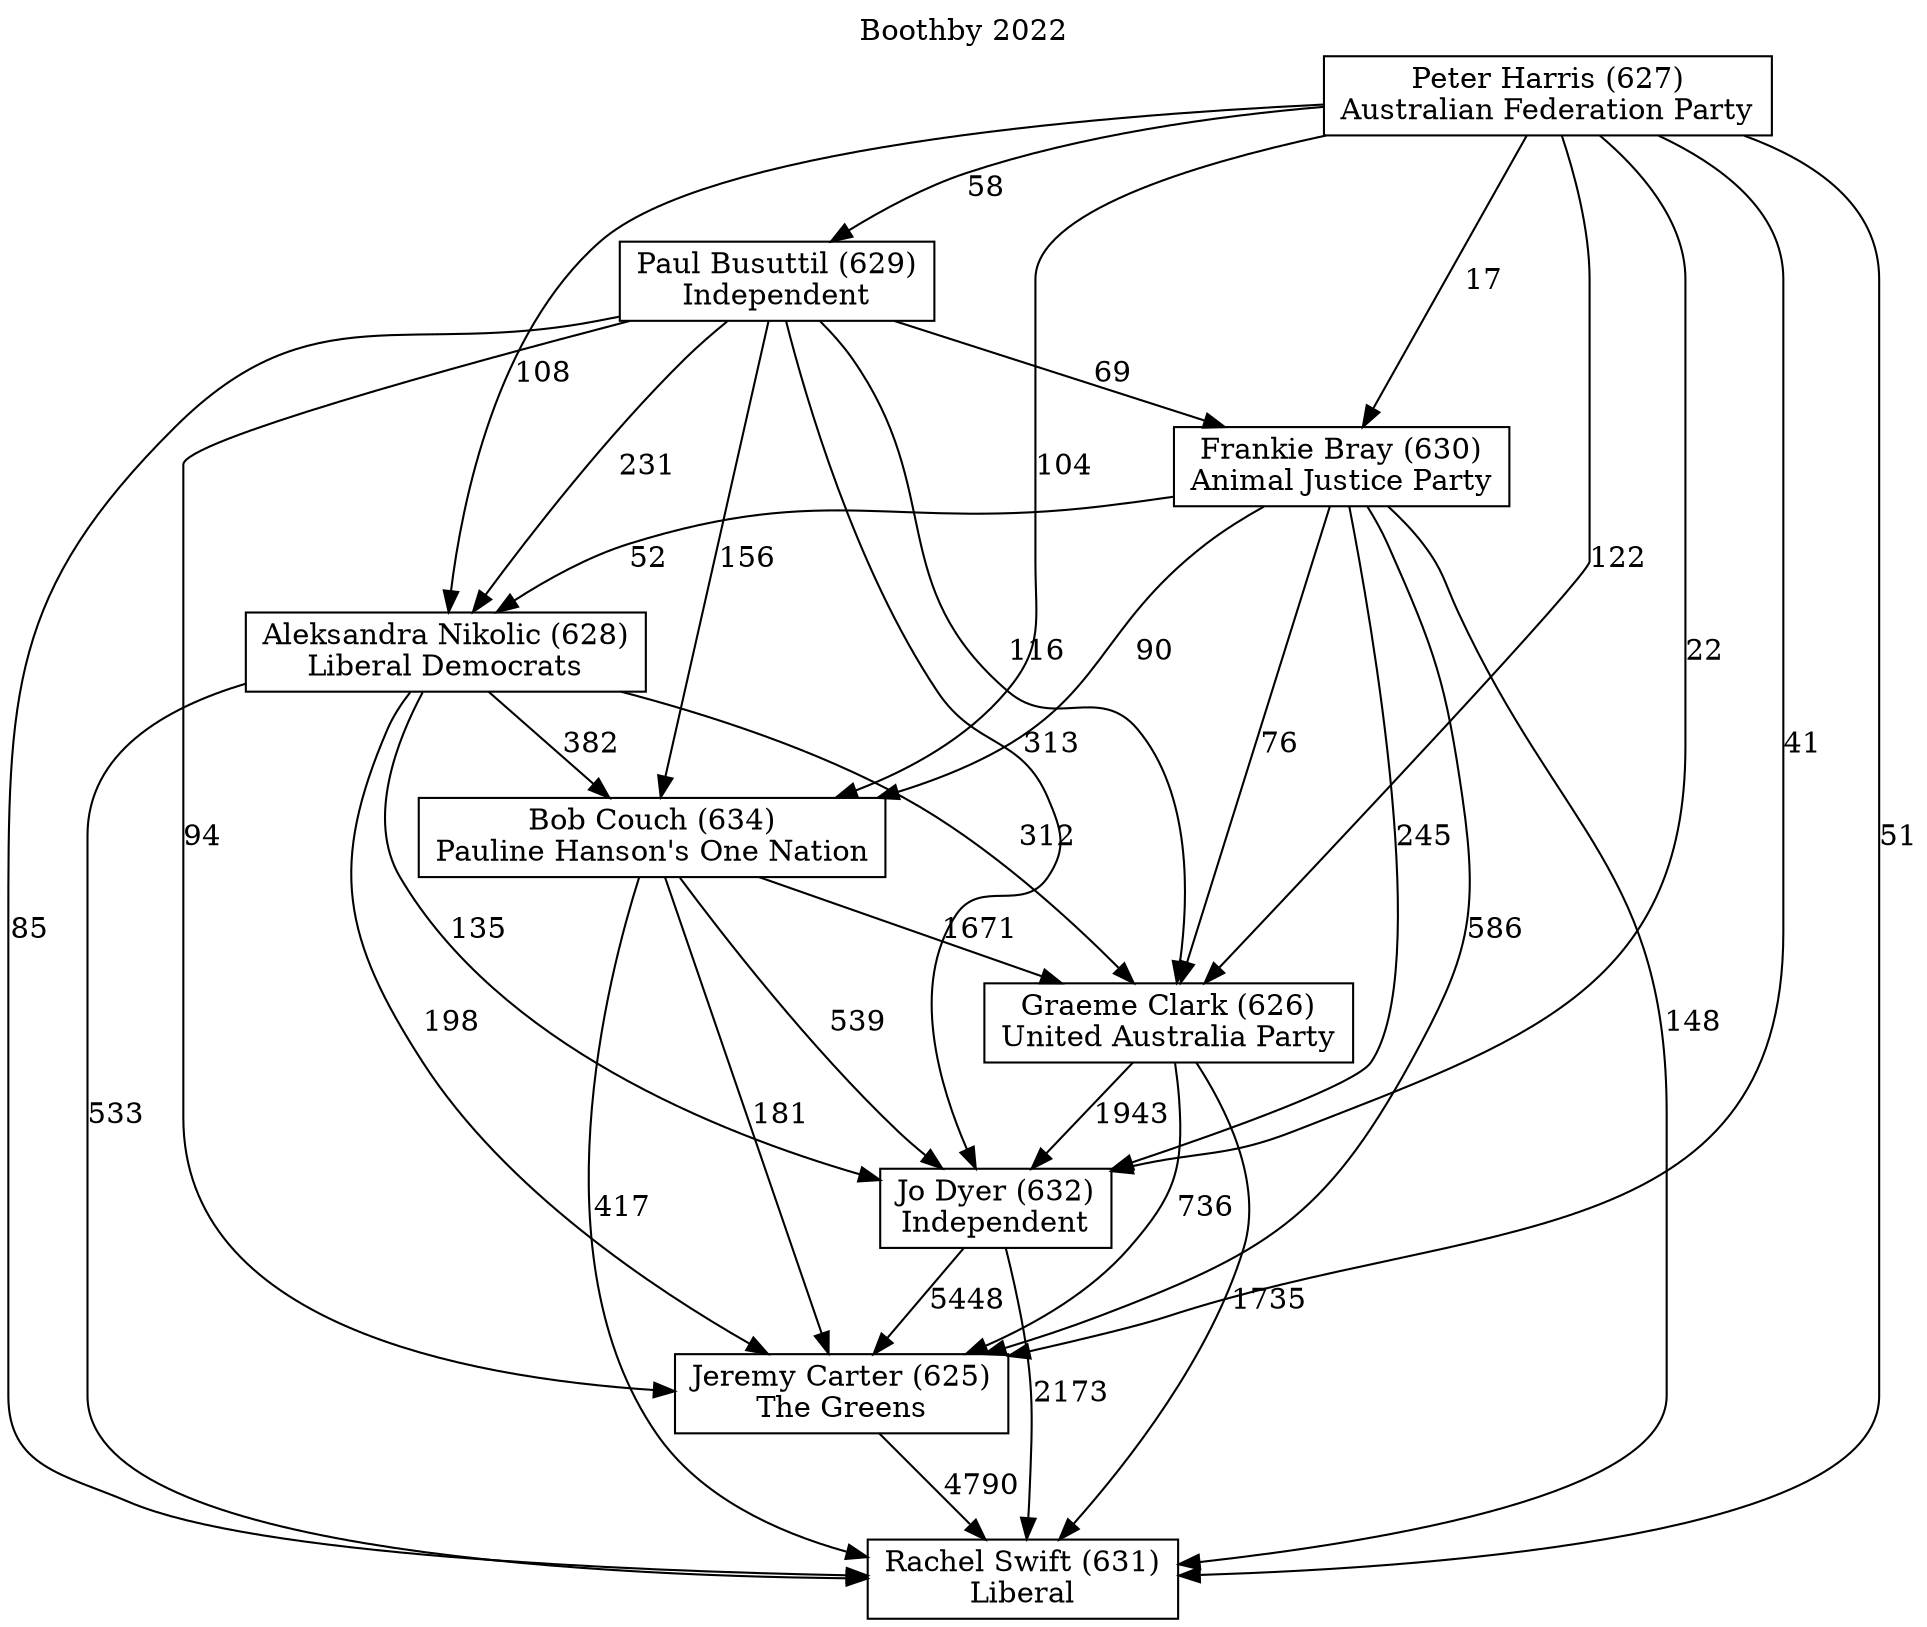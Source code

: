 // House preference flow
digraph "Rachel Swift (631)_Boothby_2022" {
	graph [label="Boothby 2022" labelloc=t mclimit=10]
	node [shape=box]
	"Rachel Swift (631)" [label="Rachel Swift (631)
Liberal"]
	"Jeremy Carter (625)" [label="Jeremy Carter (625)
The Greens"]
	"Jo Dyer (632)" [label="Jo Dyer (632)
Independent"]
	"Graeme Clark (626)" [label="Graeme Clark (626)
United Australia Party"]
	"Bob Couch (634)" [label="Bob Couch (634)
Pauline Hanson's One Nation"]
	"Aleksandra Nikolic (628)" [label="Aleksandra Nikolic (628)
Liberal Democrats"]
	"Frankie Bray (630)" [label="Frankie Bray (630)
Animal Justice Party"]
	"Paul Busuttil (629)" [label="Paul Busuttil (629)
Independent"]
	"Peter Harris (627)" [label="Peter Harris (627)
Australian Federation Party"]
	"Jeremy Carter (625)" -> "Rachel Swift (631)" [label=4790]
	"Jo Dyer (632)" -> "Jeremy Carter (625)" [label=5448]
	"Graeme Clark (626)" -> "Jo Dyer (632)" [label=1943]
	"Bob Couch (634)" -> "Graeme Clark (626)" [label=1671]
	"Aleksandra Nikolic (628)" -> "Bob Couch (634)" [label=382]
	"Frankie Bray (630)" -> "Aleksandra Nikolic (628)" [label=52]
	"Paul Busuttil (629)" -> "Frankie Bray (630)" [label=69]
	"Peter Harris (627)" -> "Paul Busuttil (629)" [label=58]
	"Jo Dyer (632)" -> "Rachel Swift (631)" [label=2173]
	"Graeme Clark (626)" -> "Rachel Swift (631)" [label=1735]
	"Bob Couch (634)" -> "Rachel Swift (631)" [label=417]
	"Aleksandra Nikolic (628)" -> "Rachel Swift (631)" [label=533]
	"Frankie Bray (630)" -> "Rachel Swift (631)" [label=148]
	"Paul Busuttil (629)" -> "Rachel Swift (631)" [label=85]
	"Peter Harris (627)" -> "Rachel Swift (631)" [label=51]
	"Peter Harris (627)" -> "Frankie Bray (630)" [label=17]
	"Paul Busuttil (629)" -> "Aleksandra Nikolic (628)" [label=231]
	"Peter Harris (627)" -> "Aleksandra Nikolic (628)" [label=108]
	"Frankie Bray (630)" -> "Bob Couch (634)" [label=90]
	"Paul Busuttil (629)" -> "Bob Couch (634)" [label=156]
	"Peter Harris (627)" -> "Bob Couch (634)" [label=104]
	"Aleksandra Nikolic (628)" -> "Graeme Clark (626)" [label=312]
	"Frankie Bray (630)" -> "Graeme Clark (626)" [label=76]
	"Paul Busuttil (629)" -> "Graeme Clark (626)" [label=116]
	"Peter Harris (627)" -> "Graeme Clark (626)" [label=122]
	"Bob Couch (634)" -> "Jo Dyer (632)" [label=539]
	"Aleksandra Nikolic (628)" -> "Jo Dyer (632)" [label=135]
	"Frankie Bray (630)" -> "Jo Dyer (632)" [label=245]
	"Paul Busuttil (629)" -> "Jo Dyer (632)" [label=313]
	"Peter Harris (627)" -> "Jo Dyer (632)" [label=22]
	"Graeme Clark (626)" -> "Jeremy Carter (625)" [label=736]
	"Bob Couch (634)" -> "Jeremy Carter (625)" [label=181]
	"Aleksandra Nikolic (628)" -> "Jeremy Carter (625)" [label=198]
	"Frankie Bray (630)" -> "Jeremy Carter (625)" [label=586]
	"Paul Busuttil (629)" -> "Jeremy Carter (625)" [label=94]
	"Peter Harris (627)" -> "Jeremy Carter (625)" [label=41]
}
